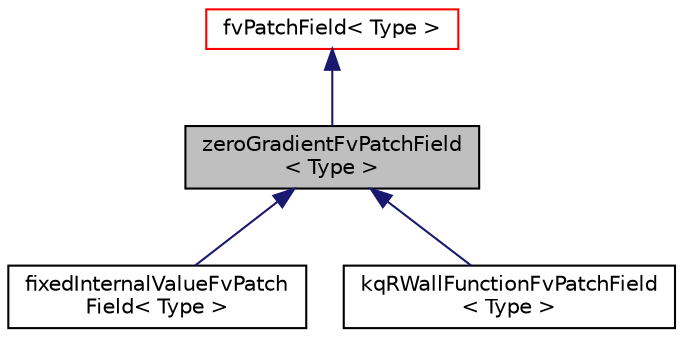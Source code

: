 digraph "zeroGradientFvPatchField&lt; Type &gt;"
{
  bgcolor="transparent";
  edge [fontname="Helvetica",fontsize="10",labelfontname="Helvetica",labelfontsize="10"];
  node [fontname="Helvetica",fontsize="10",shape=record];
  Node1 [label="zeroGradientFvPatchField\l\< Type \>",height=0.2,width=0.4,color="black", fillcolor="grey75", style="filled", fontcolor="black"];
  Node2 -> Node1 [dir="back",color="midnightblue",fontsize="10",style="solid",fontname="Helvetica"];
  Node2 [label="fvPatchField\< Type \>",height=0.2,width=0.4,color="red",URL="$a00886.html",tooltip="Abstract base class with a fat-interface to all derived classes covering all possible ways in which t..."];
  Node1 -> Node3 [dir="back",color="midnightblue",fontsize="10",style="solid",fontname="Helvetica"];
  Node3 [label="fixedInternalValueFvPatch\lField\< Type \>",height=0.2,width=0.4,color="black",URL="$a00821.html",tooltip="This boundary condition provides a mechanism to set boundary (cell) values directly into a matrix..."];
  Node1 -> Node4 [dir="back",color="midnightblue",fontsize="10",style="solid",fontname="Helvetica"];
  Node4 [label="kqRWallFunctionFvPatchField\l\< Type \>",height=0.2,width=0.4,color="black",URL="$a01247.html",tooltip="This boundary condition provides a suitable condition for turbulence k, q, and R fields for the case ..."];
}
